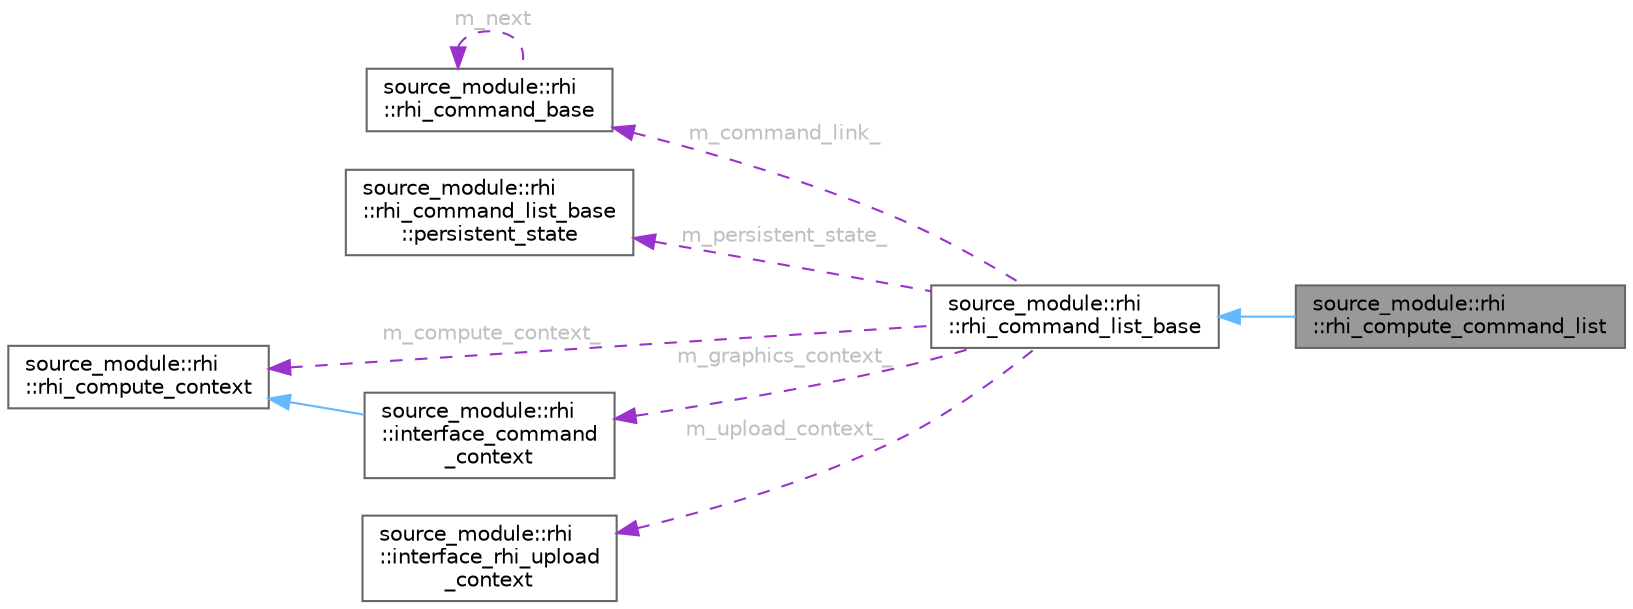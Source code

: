 digraph "source_module::rhi::rhi_compute_command_list"
{
 // LATEX_PDF_SIZE
  bgcolor="transparent";
  edge [fontname=Helvetica,fontsize=10,labelfontname=Helvetica,labelfontsize=10];
  node [fontname=Helvetica,fontsize=10,shape=box,height=0.2,width=0.4];
  rankdir="LR";
  Node1 [id="Node000001",label="source_module::rhi\l::rhi_compute_command_list",height=0.2,width=0.4,color="gray40", fillcolor="grey60", style="filled", fontcolor="black",tooltip=" "];
  Node2 -> Node1 [id="edge1_Node000001_Node000002",dir="back",color="steelblue1",style="solid",tooltip=" "];
  Node2 [id="Node000002",label="source_module::rhi\l::rhi_command_list_base",height=0.2,width=0.4,color="gray40", fillcolor="white", style="filled",URL="$classsource__module_1_1rhi_1_1rhi__command__list__base.html",tooltip=" "];
  Node3 -> Node2 [id="edge2_Node000002_Node000003",dir="back",color="darkorchid3",style="dashed",tooltip=" ",label=" m_command_link_",fontcolor="grey" ];
  Node3 [id="Node000003",label="source_module::rhi\l::rhi_command_base",height=0.2,width=0.4,color="gray40", fillcolor="white", style="filled",URL="$classsource__module_1_1rhi_1_1rhi__command__base.html",tooltip=" "];
  Node3 -> Node3 [id="edge3_Node000003_Node000003",dir="back",color="darkorchid3",style="dashed",tooltip=" ",label=" m_next",fontcolor="grey" ];
  Node4 -> Node2 [id="edge4_Node000002_Node000004",dir="back",color="darkorchid3",style="dashed",tooltip=" ",label=" m_persistent_state_",fontcolor="grey" ];
  Node4 [id="Node000004",label="source_module::rhi\l::rhi_command_list_base\l::persistent_state",height=0.2,width=0.4,color="gray40", fillcolor="white", style="filled",URL="$structsource__module_1_1rhi_1_1rhi__command__list__base_1_1persistent__state.html",tooltip=" "];
  Node5 -> Node2 [id="edge5_Node000002_Node000005",dir="back",color="darkorchid3",style="dashed",tooltip=" ",label=" m_graphics_context_",fontcolor="grey" ];
  Node5 [id="Node000005",label="source_module::rhi\l::interface_command\l_context",height=0.2,width=0.4,color="gray40", fillcolor="white", style="filled",URL="$classsource__module_1_1rhi_1_1interface__command__context.html",tooltip=" "];
  Node6 -> Node5 [id="edge6_Node000005_Node000006",dir="back",color="steelblue1",style="solid",tooltip=" "];
  Node6 [id="Node000006",label="source_module::rhi\l::rhi_compute_context",height=0.2,width=0.4,color="gray40", fillcolor="white", style="filled",URL="$classsource__module_1_1rhi_1_1rhi__compute__context.html",tooltip=" "];
  Node6 -> Node2 [id="edge7_Node000002_Node000006",dir="back",color="darkorchid3",style="dashed",tooltip=" ",label=" m_compute_context_",fontcolor="grey" ];
  Node7 -> Node2 [id="edge8_Node000002_Node000007",dir="back",color="darkorchid3",style="dashed",tooltip=" ",label=" m_upload_context_",fontcolor="grey" ];
  Node7 [id="Node000007",label="source_module::rhi\l::interface_rhi_upload\l_context",height=0.2,width=0.4,color="gray40", fillcolor="white", style="filled",URL="$classsource__module_1_1rhi_1_1interface__rhi__upload__context.html",tooltip=" "];
}
